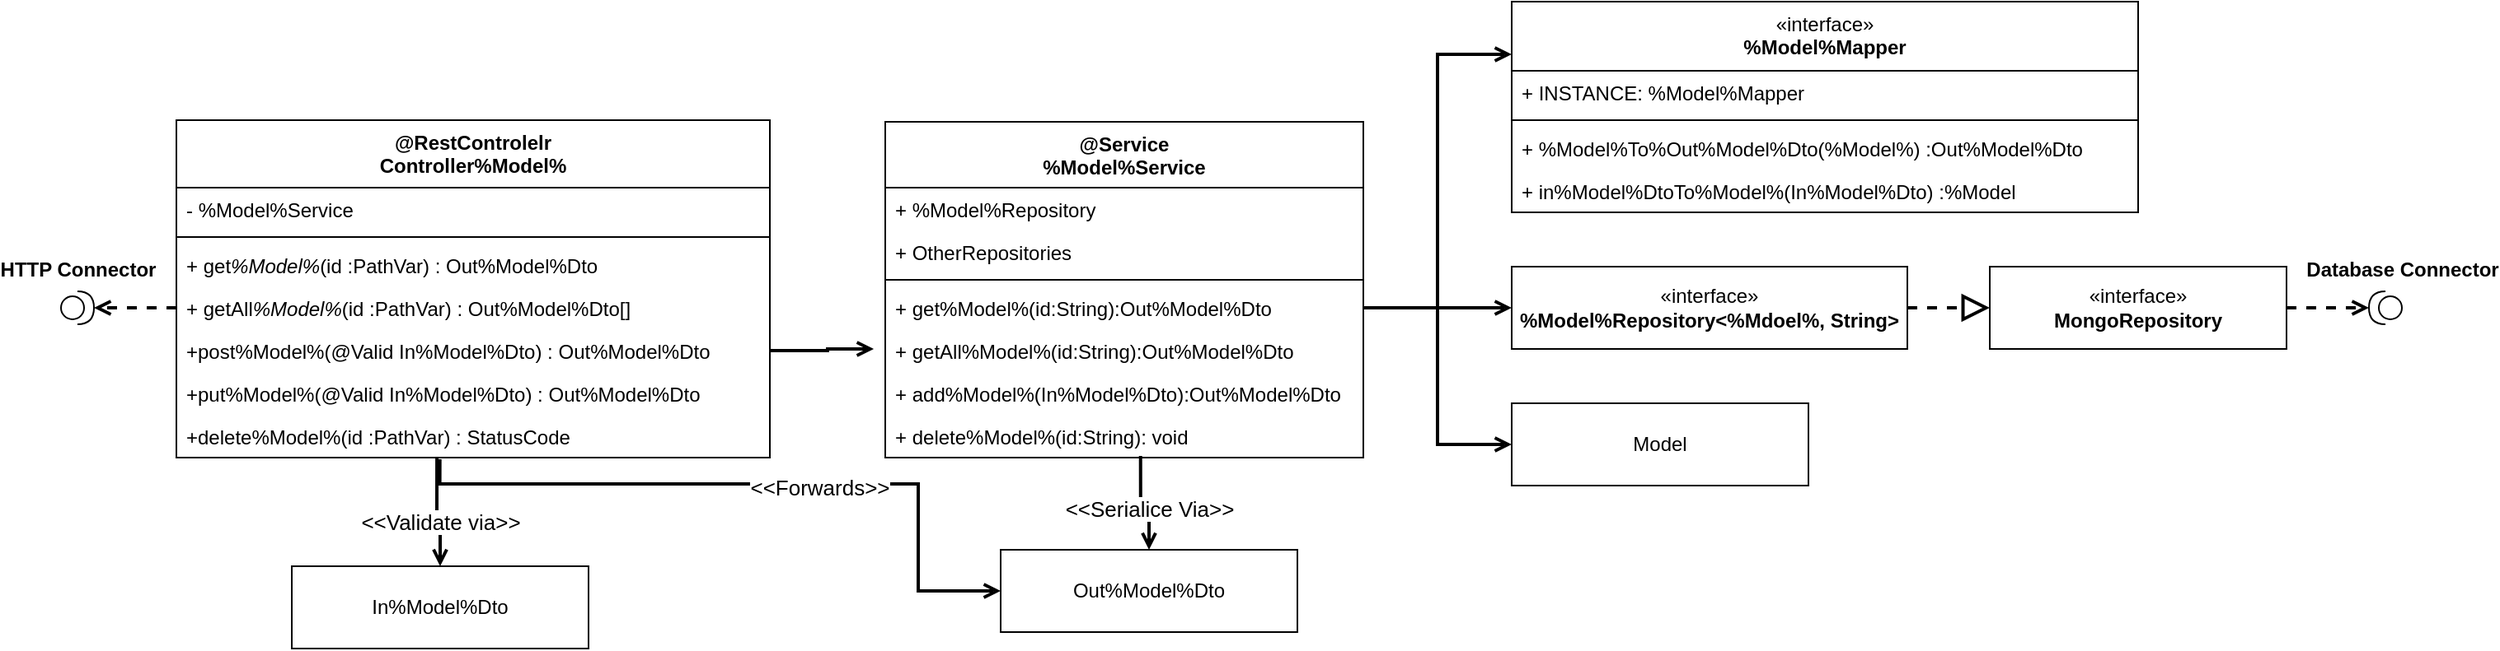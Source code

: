 <mxfile version="27.1.6" pages="2">
  <diagram name="Seite-1" id="ArK8rCzS6DqzQXWjPLjL">
    <mxGraphModel dx="2239" dy="769" grid="1" gridSize="10" guides="1" tooltips="1" connect="1" arrows="1" fold="1" page="1" pageScale="1" pageWidth="827" pageHeight="1169" math="0" shadow="0">
      <root>
        <mxCell id="0" />
        <mxCell id="1" parent="0" />
        <mxCell id="41NWjR0-9g-0S3QR88WD-5" value="@RestControlelr&lt;br&gt;Controller%Model%" style="swimlane;fontStyle=1;align=center;verticalAlign=top;childLayout=stackLayout;horizontal=1;startSize=41;horizontalStack=0;resizeParent=1;resizeParentMax=0;resizeLast=0;collapsible=1;marginBottom=0;whiteSpace=wrap;html=1;" vertex="1" parent="1">
          <mxGeometry x="90" y="139" width="360" height="205" as="geometry" />
        </mxCell>
        <mxCell id="41NWjR0-9g-0S3QR88WD-6" value="- %Model%Service" style="text;strokeColor=none;fillColor=none;align=left;verticalAlign=top;spacingLeft=4;spacingRight=4;overflow=hidden;rotatable=0;points=[[0,0.5],[1,0.5]];portConstraint=eastwest;whiteSpace=wrap;html=1;" vertex="1" parent="41NWjR0-9g-0S3QR88WD-5">
          <mxGeometry y="41" width="360" height="26" as="geometry" />
        </mxCell>
        <mxCell id="41NWjR0-9g-0S3QR88WD-7" value="" style="line;strokeWidth=1;fillColor=none;align=left;verticalAlign=middle;spacingTop=-1;spacingLeft=3;spacingRight=3;rotatable=0;labelPosition=right;points=[];portConstraint=eastwest;strokeColor=inherit;" vertex="1" parent="41NWjR0-9g-0S3QR88WD-5">
          <mxGeometry y="67" width="360" height="8" as="geometry" />
        </mxCell>
        <mxCell id="41NWjR0-9g-0S3QR88WD-8" value="+ get&lt;span style=&quot;text-align: center;&quot;&gt;&lt;i&gt;%Model%&lt;/i&gt;(id :PathVar) : Out%Model%Dto&lt;/span&gt;&lt;div&gt;&lt;br&gt;&lt;/div&gt;" style="text;strokeColor=none;fillColor=none;align=left;verticalAlign=top;spacingLeft=4;spacingRight=4;overflow=hidden;rotatable=0;points=[[0,0.5],[1,0.5]];portConstraint=eastwest;whiteSpace=wrap;html=1;" vertex="1" parent="41NWjR0-9g-0S3QR88WD-5">
          <mxGeometry y="75" width="360" height="26" as="geometry" />
        </mxCell>
        <mxCell id="41NWjR0-9g-0S3QR88WD-12" value="+ getAll&lt;span style=&quot;text-align: center;&quot;&gt;&lt;i&gt;%Model%&lt;/i&gt;(id :PathVar) : Out%Model%Dto[]&lt;/span&gt;&lt;div&gt;&lt;br&gt;&lt;/div&gt;" style="text;strokeColor=none;fillColor=none;align=left;verticalAlign=top;spacingLeft=4;spacingRight=4;overflow=hidden;rotatable=0;points=[[0,0.5],[1,0.5]];portConstraint=eastwest;whiteSpace=wrap;html=1;" vertex="1" parent="41NWjR0-9g-0S3QR88WD-5">
          <mxGeometry y="101" width="360" height="26" as="geometry" />
        </mxCell>
        <mxCell id="41NWjR0-9g-0S3QR88WD-11" value="+post%Model%(@Valid In%Model%Dto) :&amp;nbsp;&lt;span style=&quot;text-align: center;&quot;&gt;Out%Model%Dto&lt;/span&gt;" style="text;strokeColor=none;fillColor=none;align=left;verticalAlign=top;spacingLeft=4;spacingRight=4;overflow=hidden;rotatable=0;points=[[0,0.5],[1,0.5]];portConstraint=eastwest;whiteSpace=wrap;html=1;" vertex="1" parent="41NWjR0-9g-0S3QR88WD-5">
          <mxGeometry y="127" width="360" height="26" as="geometry" />
        </mxCell>
        <mxCell id="41NWjR0-9g-0S3QR88WD-9" value="+put%Model%(@Valid In%Model%Dto) :&amp;nbsp;&lt;span style=&quot;text-align: center;&quot;&gt;Out%Model%Dto&lt;/span&gt;" style="text;strokeColor=none;fillColor=none;align=left;verticalAlign=top;spacingLeft=4;spacingRight=4;overflow=hidden;rotatable=0;points=[[0,0.5],[1,0.5]];portConstraint=eastwest;whiteSpace=wrap;html=1;" vertex="1" parent="41NWjR0-9g-0S3QR88WD-5">
          <mxGeometry y="153" width="360" height="26" as="geometry" />
        </mxCell>
        <mxCell id="41NWjR0-9g-0S3QR88WD-10" value="+delete%Model%(id :PathVar) :&amp;nbsp;&lt;span style=&quot;text-align: center;&quot;&gt;StatusCode&lt;/span&gt;" style="text;strokeColor=none;fillColor=none;align=left;verticalAlign=top;spacingLeft=4;spacingRight=4;overflow=hidden;rotatable=0;points=[[0,0.5],[1,0.5]];portConstraint=eastwest;whiteSpace=wrap;html=1;" vertex="1" parent="41NWjR0-9g-0S3QR88WD-5">
          <mxGeometry y="179" width="360" height="26" as="geometry" />
        </mxCell>
        <mxCell id="41NWjR0-9g-0S3QR88WD-13" value="@Service&lt;br&gt;%Model%Service" style="swimlane;fontStyle=1;align=center;verticalAlign=top;childLayout=stackLayout;horizontal=1;startSize=40;horizontalStack=0;resizeParent=1;resizeParentMax=0;resizeLast=0;collapsible=1;marginBottom=0;whiteSpace=wrap;html=1;" vertex="1" parent="1">
          <mxGeometry x="520" y="140" width="290" height="204" as="geometry" />
        </mxCell>
        <mxCell id="41NWjR0-9g-0S3QR88WD-14" value="+ %Model%Repository" style="text;strokeColor=none;fillColor=none;align=left;verticalAlign=top;spacingLeft=4;spacingRight=4;overflow=hidden;rotatable=0;points=[[0,0.5],[1,0.5]];portConstraint=eastwest;whiteSpace=wrap;html=1;" vertex="1" parent="41NWjR0-9g-0S3QR88WD-13">
          <mxGeometry y="40" width="290" height="26" as="geometry" />
        </mxCell>
        <mxCell id="41NWjR0-9g-0S3QR88WD-18" value="+ OtherRepositories" style="text;strokeColor=none;fillColor=none;align=left;verticalAlign=top;spacingLeft=4;spacingRight=4;overflow=hidden;rotatable=0;points=[[0,0.5],[1,0.5]];portConstraint=eastwest;whiteSpace=wrap;html=1;" vertex="1" parent="41NWjR0-9g-0S3QR88WD-13">
          <mxGeometry y="66" width="290" height="26" as="geometry" />
        </mxCell>
        <mxCell id="41NWjR0-9g-0S3QR88WD-15" value="" style="line;strokeWidth=1;fillColor=none;align=left;verticalAlign=middle;spacingTop=-1;spacingLeft=3;spacingRight=3;rotatable=0;labelPosition=right;points=[];portConstraint=eastwest;strokeColor=inherit;" vertex="1" parent="41NWjR0-9g-0S3QR88WD-13">
          <mxGeometry y="92" width="290" height="8" as="geometry" />
        </mxCell>
        <mxCell id="41NWjR0-9g-0S3QR88WD-16" value="+ get%Model%(id:String):&lt;span style=&quot;text-align: center;&quot;&gt;Out%Model%Dto&lt;/span&gt;" style="text;strokeColor=none;fillColor=none;align=left;verticalAlign=top;spacingLeft=4;spacingRight=4;overflow=hidden;rotatable=0;points=[[0,0.5],[1,0.5]];portConstraint=eastwest;whiteSpace=wrap;html=1;" vertex="1" parent="41NWjR0-9g-0S3QR88WD-13">
          <mxGeometry y="100" width="290" height="26" as="geometry" />
        </mxCell>
        <mxCell id="41NWjR0-9g-0S3QR88WD-20" value="+ getAll%Model%(id:String):&lt;span style=&quot;text-align: center;&quot;&gt;Out%Model%Dto&lt;/span&gt;" style="text;strokeColor=none;fillColor=none;align=left;verticalAlign=top;spacingLeft=4;spacingRight=4;overflow=hidden;rotatable=0;points=[[0,0.5],[1,0.5]];portConstraint=eastwest;whiteSpace=wrap;html=1;" vertex="1" parent="41NWjR0-9g-0S3QR88WD-13">
          <mxGeometry y="126" width="290" height="26" as="geometry" />
        </mxCell>
        <mxCell id="41NWjR0-9g-0S3QR88WD-19" value="+ add%Model%(In%Model%Dto):&lt;span style=&quot;text-align: center;&quot;&gt;Out%Model%Dto&lt;/span&gt;" style="text;strokeColor=none;fillColor=none;align=left;verticalAlign=top;spacingLeft=4;spacingRight=4;overflow=hidden;rotatable=0;points=[[0,0.5],[1,0.5]];portConstraint=eastwest;whiteSpace=wrap;html=1;" vertex="1" parent="41NWjR0-9g-0S3QR88WD-13">
          <mxGeometry y="152" width="290" height="26" as="geometry" />
        </mxCell>
        <mxCell id="41NWjR0-9g-0S3QR88WD-22" value="+ delete%Model%(id:String): void" style="text;strokeColor=none;fillColor=none;align=left;verticalAlign=top;spacingLeft=4;spacingRight=4;overflow=hidden;rotatable=0;points=[[0,0.5],[1,0.5]];portConstraint=eastwest;whiteSpace=wrap;html=1;" vertex="1" parent="41NWjR0-9g-0S3QR88WD-13">
          <mxGeometry y="178" width="290" height="26" as="geometry" />
        </mxCell>
        <mxCell id="41NWjR0-9g-0S3QR88WD-24" value="&lt;span style=&quot;font-weight: 400;&quot;&gt;«interface»&lt;/span&gt;&lt;br style=&quot;font-weight: 400;&quot;&gt;%Model%Mapper" style="swimlane;fontStyle=1;align=center;verticalAlign=top;childLayout=stackLayout;horizontal=1;startSize=42;horizontalStack=0;resizeParent=1;resizeParentMax=0;resizeLast=0;collapsible=1;marginBottom=0;whiteSpace=wrap;html=1;" vertex="1" parent="1">
          <mxGeometry x="900" y="67" width="380" height="128" as="geometry" />
        </mxCell>
        <mxCell id="41NWjR0-9g-0S3QR88WD-25" value="+ INSTANCE: %Model%Mapper" style="text;strokeColor=none;fillColor=none;align=left;verticalAlign=top;spacingLeft=4;spacingRight=4;overflow=hidden;rotatable=0;points=[[0,0.5],[1,0.5]];portConstraint=eastwest;whiteSpace=wrap;html=1;" vertex="1" parent="41NWjR0-9g-0S3QR88WD-24">
          <mxGeometry y="42" width="380" height="26" as="geometry" />
        </mxCell>
        <mxCell id="41NWjR0-9g-0S3QR88WD-26" value="" style="line;strokeWidth=1;fillColor=none;align=left;verticalAlign=middle;spacingTop=-1;spacingLeft=3;spacingRight=3;rotatable=0;labelPosition=right;points=[];portConstraint=eastwest;strokeColor=inherit;" vertex="1" parent="41NWjR0-9g-0S3QR88WD-24">
          <mxGeometry y="68" width="380" height="8" as="geometry" />
        </mxCell>
        <mxCell id="41NWjR0-9g-0S3QR88WD-27" value="+ %Model%To%Out%Model%Dto(%Model%) :Out%Model%Dto" style="text;strokeColor=none;fillColor=none;align=left;verticalAlign=top;spacingLeft=4;spacingRight=4;overflow=hidden;rotatable=0;points=[[0,0.5],[1,0.5]];portConstraint=eastwest;whiteSpace=wrap;html=1;" vertex="1" parent="41NWjR0-9g-0S3QR88WD-24">
          <mxGeometry y="76" width="380" height="26" as="geometry" />
        </mxCell>
        <mxCell id="41NWjR0-9g-0S3QR88WD-28" value="+ in%Model%DtoTo%Model%(In%Model%Dto) :%Model" style="text;strokeColor=none;fillColor=none;align=left;verticalAlign=top;spacingLeft=4;spacingRight=4;overflow=hidden;rotatable=0;points=[[0,0.5],[1,0.5]];portConstraint=eastwest;whiteSpace=wrap;html=1;" vertex="1" parent="41NWjR0-9g-0S3QR88WD-24">
          <mxGeometry y="102" width="380" height="26" as="geometry" />
        </mxCell>
        <mxCell id="41NWjR0-9g-0S3QR88WD-29" value="«interface»&lt;br&gt;&lt;b&gt;%Model%Repository&amp;lt;%Mdoel%, String&amp;gt;&lt;/b&gt;" style="html=1;whiteSpace=wrap;" vertex="1" parent="1">
          <mxGeometry x="900" y="228" width="240" height="50" as="geometry" />
        </mxCell>
        <mxCell id="41NWjR0-9g-0S3QR88WD-30" value="«interface»&lt;br&gt;&lt;b&gt;MongoRepository&lt;/b&gt;" style="html=1;whiteSpace=wrap;" vertex="1" parent="1">
          <mxGeometry x="1190" y="228" width="180" height="50" as="geometry" />
        </mxCell>
        <mxCell id="41NWjR0-9g-0S3QR88WD-31" value="Model" style="html=1;whiteSpace=wrap;" vertex="1" parent="1">
          <mxGeometry x="900" y="311" width="180" height="50" as="geometry" />
        </mxCell>
        <mxCell id="41NWjR0-9g-0S3QR88WD-32" style="edgeStyle=orthogonalEdgeStyle;rounded=0;orthogonalLoop=1;jettySize=auto;html=1;exitX=1;exitY=0.5;exitDx=0;exitDy=0;entryX=-0.024;entryY=0.462;entryDx=0;entryDy=0;entryPerimeter=0;strokeWidth=2;endArrow=open;endFill=0;" edge="1" parent="1" source="41NWjR0-9g-0S3QR88WD-11" target="41NWjR0-9g-0S3QR88WD-20">
          <mxGeometry relative="1" as="geometry" />
        </mxCell>
        <mxCell id="41NWjR0-9g-0S3QR88WD-33" style="edgeStyle=orthogonalEdgeStyle;rounded=0;orthogonalLoop=1;jettySize=auto;html=1;exitX=1;exitY=0.5;exitDx=0;exitDy=0;entryX=0;entryY=0.25;entryDx=0;entryDy=0;strokeWidth=2;endArrow=open;endFill=0;" edge="1" parent="1" source="41NWjR0-9g-0S3QR88WD-16" target="41NWjR0-9g-0S3QR88WD-24">
          <mxGeometry relative="1" as="geometry">
            <mxPoint x="490" y="260" as="sourcePoint" />
            <mxPoint x="553" y="260" as="targetPoint" />
          </mxGeometry>
        </mxCell>
        <mxCell id="41NWjR0-9g-0S3QR88WD-34" style="edgeStyle=orthogonalEdgeStyle;rounded=0;orthogonalLoop=1;jettySize=auto;html=1;exitX=1;exitY=0.5;exitDx=0;exitDy=0;entryX=0;entryY=0.5;entryDx=0;entryDy=0;strokeWidth=2;endArrow=open;endFill=0;" edge="1" parent="1" source="41NWjR0-9g-0S3QR88WD-16" target="41NWjR0-9g-0S3QR88WD-29">
          <mxGeometry relative="1" as="geometry" />
        </mxCell>
        <mxCell id="41NWjR0-9g-0S3QR88WD-35" style="edgeStyle=orthogonalEdgeStyle;rounded=0;orthogonalLoop=1;jettySize=auto;html=1;exitX=1;exitY=0.5;exitDx=0;exitDy=0;entryX=0;entryY=0.5;entryDx=0;entryDy=0;strokeWidth=2;endArrow=open;endFill=0;" edge="1" parent="1" source="41NWjR0-9g-0S3QR88WD-16" target="41NWjR0-9g-0S3QR88WD-31">
          <mxGeometry relative="1" as="geometry" />
        </mxCell>
        <mxCell id="41NWjR0-9g-0S3QR88WD-37" value="" style="endArrow=block;dashed=1;endFill=0;endSize=12;html=1;rounded=0;entryX=0;entryY=0.5;entryDx=0;entryDy=0;exitX=1;exitY=0.5;exitDx=0;exitDy=0;strokeWidth=2;" edge="1" parent="1" source="41NWjR0-9g-0S3QR88WD-29" target="41NWjR0-9g-0S3QR88WD-30">
          <mxGeometry width="160" relative="1" as="geometry">
            <mxPoint x="700" y="194" as="sourcePoint" />
            <mxPoint x="860" y="194" as="targetPoint" />
          </mxGeometry>
        </mxCell>
        <mxCell id="41NWjR0-9g-0S3QR88WD-39" value="In%Model%Dto" style="html=1;whiteSpace=wrap;" vertex="1" parent="1">
          <mxGeometry x="160" y="410" width="180" height="50" as="geometry" />
        </mxCell>
        <mxCell id="41NWjR0-9g-0S3QR88WD-40" value="Out%Model%Dto" style="html=1;whiteSpace=wrap;" vertex="1" parent="1">
          <mxGeometry x="590" y="400" width="180" height="50" as="geometry" />
        </mxCell>
        <mxCell id="41NWjR0-9g-0S3QR88WD-41" style="edgeStyle=orthogonalEdgeStyle;rounded=0;orthogonalLoop=1;jettySize=auto;html=1;exitX=0.439;exitY=1;exitDx=0;exitDy=0;entryX=0.5;entryY=0;entryDx=0;entryDy=0;strokeWidth=2;endArrow=open;endFill=0;exitPerimeter=0;" edge="1" parent="1" source="41NWjR0-9g-0S3QR88WD-10" target="41NWjR0-9g-0S3QR88WD-39">
          <mxGeometry relative="1" as="geometry">
            <mxPoint x="460" y="290" as="sourcePoint" />
            <mxPoint x="523" y="290" as="targetPoint" />
          </mxGeometry>
        </mxCell>
        <mxCell id="41NWjR0-9g-0S3QR88WD-42" value="&lt;font style=&quot;font-size: 13px;&quot;&gt;&amp;lt;&amp;lt;Validate via&amp;gt;&amp;gt;&lt;/font&gt;" style="edgeLabel;html=1;align=center;verticalAlign=middle;resizable=0;points=[];" vertex="1" connectable="0" parent="41NWjR0-9g-0S3QR88WD-41">
          <mxGeometry x="0.162" y="-1" relative="1" as="geometry">
            <mxPoint x="1" y="1" as="offset" />
          </mxGeometry>
        </mxCell>
        <mxCell id="41NWjR0-9g-0S3QR88WD-44" style="edgeStyle=orthogonalEdgeStyle;rounded=0;orthogonalLoop=1;jettySize=auto;html=1;exitX=0.534;exitY=0.962;exitDx=0;exitDy=0;entryX=0.5;entryY=0;entryDx=0;entryDy=0;strokeWidth=2;endArrow=open;endFill=0;exitPerimeter=0;" edge="1" parent="1" source="41NWjR0-9g-0S3QR88WD-22" target="41NWjR0-9g-0S3QR88WD-40">
          <mxGeometry relative="1" as="geometry">
            <mxPoint x="240" y="350" as="sourcePoint" />
            <mxPoint x="242" y="431" as="targetPoint" />
          </mxGeometry>
        </mxCell>
        <mxCell id="41NWjR0-9g-0S3QR88WD-45" value="&lt;font style=&quot;font-size: 13px;&quot;&gt;&amp;lt;&amp;lt;Serialice Via&amp;gt;&amp;gt;&lt;/font&gt;" style="edgeLabel;html=1;align=center;verticalAlign=middle;resizable=0;points=[];" vertex="1" connectable="0" parent="41NWjR0-9g-0S3QR88WD-44">
          <mxGeometry x="0.162" y="-1" relative="1" as="geometry">
            <mxPoint x="1" y="1" as="offset" />
          </mxGeometry>
        </mxCell>
        <mxCell id="41NWjR0-9g-0S3QR88WD-46" style="edgeStyle=orthogonalEdgeStyle;rounded=0;orthogonalLoop=1;jettySize=auto;html=1;exitX=0.444;exitY=1.038;exitDx=0;exitDy=0;entryX=0;entryY=0.5;entryDx=0;entryDy=0;strokeWidth=2;endArrow=open;endFill=0;exitPerimeter=0;" edge="1" parent="1" source="41NWjR0-9g-0S3QR88WD-10" target="41NWjR0-9g-0S3QR88WD-40">
          <mxGeometry relative="1" as="geometry">
            <mxPoint x="260" y="360" as="sourcePoint" />
            <mxPoint x="262" y="441" as="targetPoint" />
            <Array as="points">
              <mxPoint x="250" y="360" />
              <mxPoint x="540" y="360" />
              <mxPoint x="540" y="425" />
            </Array>
          </mxGeometry>
        </mxCell>
        <mxCell id="41NWjR0-9g-0S3QR88WD-47" value="&lt;font style=&quot;font-size: 13px;&quot;&gt;&amp;lt;&amp;lt;Forwards&amp;gt;&amp;gt;&lt;/font&gt;" style="edgeLabel;html=1;align=center;verticalAlign=middle;resizable=0;points=[];" vertex="1" connectable="0" parent="41NWjR0-9g-0S3QR88WD-46">
          <mxGeometry x="0.162" y="-1" relative="1" as="geometry">
            <mxPoint x="1" y="1" as="offset" />
          </mxGeometry>
        </mxCell>
        <mxCell id="41NWjR0-9g-0S3QR88WD-53" value="" style="shape=providedRequiredInterface;html=1;verticalLabelPosition=bottom;sketch=0;rotation=-180;" vertex="1" parent="1">
          <mxGeometry x="1420" y="243" width="20" height="20" as="geometry" />
        </mxCell>
        <mxCell id="41NWjR0-9g-0S3QR88WD-54" style="edgeStyle=orthogonalEdgeStyle;rounded=0;orthogonalLoop=1;jettySize=auto;html=1;exitX=1;exitY=0.5;exitDx=0;exitDy=0;entryX=1;entryY=0.5;entryDx=0;entryDy=0;entryPerimeter=0;dashed=1;strokeWidth=2;endArrow=open;endFill=0;" edge="1" parent="1" source="41NWjR0-9g-0S3QR88WD-30" target="41NWjR0-9g-0S3QR88WD-53">
          <mxGeometry relative="1" as="geometry" />
        </mxCell>
        <mxCell id="41NWjR0-9g-0S3QR88WD-55" value="Database Connector" style="text;align=center;fontStyle=1;verticalAlign=middle;spacingLeft=3;spacingRight=3;strokeColor=none;rotatable=0;points=[[0,0.5],[1,0.5]];portConstraint=eastwest;html=1;" vertex="1" parent="1">
          <mxGeometry x="1400" y="217" width="80" height="26" as="geometry" />
        </mxCell>
        <mxCell id="41NWjR0-9g-0S3QR88WD-56" value="" style="shape=providedRequiredInterface;html=1;verticalLabelPosition=bottom;sketch=0;rotation=0;" vertex="1" parent="1">
          <mxGeometry x="20" y="243" width="20" height="20" as="geometry" />
        </mxCell>
        <mxCell id="41NWjR0-9g-0S3QR88WD-57" value="HTTP Connector" style="text;align=center;fontStyle=1;verticalAlign=middle;spacingLeft=3;spacingRight=3;strokeColor=none;rotatable=0;points=[[0,0.5],[1,0.5]];portConstraint=eastwest;html=1;" vertex="1" parent="1">
          <mxGeometry x="-10" y="217" width="80" height="26" as="geometry" />
        </mxCell>
        <mxCell id="41NWjR0-9g-0S3QR88WD-58" style="edgeStyle=orthogonalEdgeStyle;rounded=0;orthogonalLoop=1;jettySize=auto;html=1;exitX=0;exitY=0.5;exitDx=0;exitDy=0;entryX=1;entryY=0.5;entryDx=0;entryDy=0;entryPerimeter=0;endArrow=open;endFill=0;dashed=1;strokeWidth=2;" edge="1" parent="1" source="41NWjR0-9g-0S3QR88WD-12" target="41NWjR0-9g-0S3QR88WD-56">
          <mxGeometry relative="1" as="geometry" />
        </mxCell>
      </root>
    </mxGraphModel>
  </diagram>
  <diagram id="ePeiZ-JGUWB_6BRHp90w" name="Seite-2">
    <mxGraphModel dx="807" dy="439" grid="1" gridSize="10" guides="1" tooltips="1" connect="1" arrows="1" fold="1" page="1" pageScale="1" pageWidth="827" pageHeight="1169" math="0" shadow="0">
      <root>
        <mxCell id="0" />
        <mxCell id="1" parent="0" />
        <mxCell id="4lYmJaAoLq6aiVIMVI79-1" value="Page" style="swimlane;fontStyle=1;align=center;verticalAlign=top;childLayout=stackLayout;horizontal=1;startSize=26;horizontalStack=0;resizeParent=1;resizeParentMax=0;resizeLast=0;collapsible=1;marginBottom=0;whiteSpace=wrap;html=1;" vertex="1" parent="1">
          <mxGeometry x="40" y="200" width="250" height="190" as="geometry" />
        </mxCell>
        <mxCell id="4lYmJaAoLq6aiVIMVI79-2" value="+ const vars" style="text;strokeColor=none;fillColor=none;align=left;verticalAlign=top;spacingLeft=4;spacingRight=4;overflow=hidden;rotatable=0;points=[[0,0.5],[1,0.5]];portConstraint=eastwest;whiteSpace=wrap;html=1;" vertex="1" parent="4lYmJaAoLq6aiVIMVI79-1">
          <mxGeometry y="26" width="250" height="26" as="geometry" />
        </mxCell>
        <mxCell id="4lYmJaAoLq6aiVIMVI79-7" value="+ %Components% []" style="text;strokeColor=none;fillColor=none;align=left;verticalAlign=top;spacingLeft=4;spacingRight=4;overflow=hidden;rotatable=0;points=[[0,0.5],[1,0.5]];portConstraint=eastwest;whiteSpace=wrap;html=1;" vertex="1" parent="4lYmJaAoLq6aiVIMVI79-1">
          <mxGeometry y="52" width="250" height="26" as="geometry" />
        </mxCell>
        <mxCell id="4lYmJaAoLq6aiVIMVI79-3" value="" style="line;strokeWidth=1;fillColor=none;align=left;verticalAlign=middle;spacingTop=-1;spacingLeft=3;spacingRight=3;rotatable=0;labelPosition=right;points=[];portConstraint=eastwest;strokeColor=inherit;" vertex="1" parent="4lYmJaAoLq6aiVIMVI79-1">
          <mxGeometry y="78" width="250" height="8" as="geometry" />
        </mxCell>
        <mxCell id="4lYmJaAoLq6aiVIMVI79-4" value="+ Page(): html" style="text;strokeColor=none;fillColor=none;align=left;verticalAlign=top;spacingLeft=4;spacingRight=4;overflow=hidden;rotatable=0;points=[[0,0.5],[1,0.5]];portConstraint=eastwest;whiteSpace=wrap;html=1;" vertex="1" parent="4lYmJaAoLq6aiVIMVI79-1">
          <mxGeometry y="86" width="250" height="26" as="geometry" />
        </mxCell>
        <mxCell id="4lYmJaAoLq6aiVIMVI79-19" value="+useEffect()" style="text;strokeColor=none;fillColor=none;align=left;verticalAlign=top;spacingLeft=4;spacingRight=4;overflow=hidden;rotatable=0;points=[[0,0.5],[1,0.5]];portConstraint=eastwest;whiteSpace=wrap;html=1;" vertex="1" parent="4lYmJaAoLq6aiVIMVI79-1">
          <mxGeometry y="112" width="250" height="26" as="geometry" />
        </mxCell>
        <mxCell id="4lYmJaAoLq6aiVIMVI79-20" value="+fetch%Components%()" style="text;strokeColor=none;fillColor=none;align=left;verticalAlign=top;spacingLeft=4;spacingRight=4;overflow=hidden;rotatable=0;points=[[0,0.5],[1,0.5]];portConstraint=eastwest;whiteSpace=wrap;html=1;" vertex="1" parent="4lYmJaAoLq6aiVIMVI79-1">
          <mxGeometry y="138" width="250" height="26" as="geometry" />
        </mxCell>
        <mxCell id="4lYmJaAoLq6aiVIMVI79-22" value="+handleComponentUpdate(%Component%)" style="text;strokeColor=none;fillColor=none;align=left;verticalAlign=top;spacingLeft=4;spacingRight=4;overflow=hidden;rotatable=0;points=[[0,0.5],[1,0.5]];portConstraint=eastwest;whiteSpace=wrap;html=1;" vertex="1" parent="4lYmJaAoLq6aiVIMVI79-1">
          <mxGeometry y="164" width="250" height="26" as="geometry" />
        </mxCell>
        <mxCell id="4lYmJaAoLq6aiVIMVI79-9" value="Component" style="swimlane;fontStyle=1;align=center;verticalAlign=top;childLayout=stackLayout;horizontal=1;startSize=26;horizontalStack=0;resizeParent=1;resizeParentMax=0;resizeLast=0;collapsible=1;marginBottom=0;whiteSpace=wrap;html=1;" vertex="1" parent="1">
          <mxGeometry x="380" y="200" width="260" height="190" as="geometry" />
        </mxCell>
        <mxCell id="4lYmJaAoLq6aiVIMVI79-10" value="+ const vars" style="text;strokeColor=none;fillColor=none;align=left;verticalAlign=top;spacingLeft=4;spacingRight=4;overflow=hidden;rotatable=0;points=[[0,0.5],[1,0.5]];portConstraint=eastwest;whiteSpace=wrap;html=1;" vertex="1" parent="4lYmJaAoLq6aiVIMVI79-9">
          <mxGeometry y="26" width="260" height="26" as="geometry" />
        </mxCell>
        <mxCell id="4lYmJaAoLq6aiVIMVI79-12" value="+ %Components% []" style="text;strokeColor=none;fillColor=none;align=left;verticalAlign=top;spacingLeft=4;spacingRight=4;overflow=hidden;rotatable=0;points=[[0,0.5],[1,0.5]];portConstraint=eastwest;whiteSpace=wrap;html=1;" vertex="1" parent="4lYmJaAoLq6aiVIMVI79-9">
          <mxGeometry y="52" width="260" height="26" as="geometry" />
        </mxCell>
        <mxCell id="4lYmJaAoLq6aiVIMVI79-13" value="" style="line;strokeWidth=1;fillColor=none;align=left;verticalAlign=middle;spacingTop=-1;spacingLeft=3;spacingRight=3;rotatable=0;labelPosition=right;points=[];portConstraint=eastwest;strokeColor=inherit;" vertex="1" parent="4lYmJaAoLq6aiVIMVI79-9">
          <mxGeometry y="78" width="260" height="8" as="geometry" />
        </mxCell>
        <mxCell id="4lYmJaAoLq6aiVIMVI79-14" value="+ Page(): html" style="text;strokeColor=none;fillColor=none;align=left;verticalAlign=top;spacingLeft=4;spacingRight=4;overflow=hidden;rotatable=0;points=[[0,0.5],[1,0.5]];portConstraint=eastwest;whiteSpace=wrap;html=1;" vertex="1" parent="4lYmJaAoLq6aiVIMVI79-9">
          <mxGeometry y="86" width="260" height="26" as="geometry" />
        </mxCell>
        <mxCell id="4lYmJaAoLq6aiVIMVI79-23" value="+ useEffect()" style="text;strokeColor=none;fillColor=none;align=left;verticalAlign=top;spacingLeft=4;spacingRight=4;overflow=hidden;rotatable=0;points=[[0,0.5],[1,0.5]];portConstraint=eastwest;whiteSpace=wrap;html=1;" vertex="1" parent="4lYmJaAoLq6aiVIMVI79-9">
          <mxGeometry y="112" width="260" height="26" as="geometry" />
        </mxCell>
        <mxCell id="4lYmJaAoLq6aiVIMVI79-21" value="+fetch%Components%()" style="text;strokeColor=none;fillColor=none;align=left;verticalAlign=top;spacingLeft=4;spacingRight=4;overflow=hidden;rotatable=0;points=[[0,0.5],[1,0.5]];portConstraint=eastwest;whiteSpace=wrap;html=1;" vertex="1" parent="4lYmJaAoLq6aiVIMVI79-9">
          <mxGeometry y="138" width="260" height="26" as="geometry" />
        </mxCell>
        <mxCell id="4lYmJaAoLq6aiVIMVI79-24" value="+handleComponentUpdate(%Component%)" style="text;strokeColor=none;fillColor=none;align=left;verticalAlign=top;spacingLeft=4;spacingRight=4;overflow=hidden;rotatable=0;points=[[0,0.5],[1,0.5]];portConstraint=eastwest;whiteSpace=wrap;html=1;" vertex="1" parent="4lYmJaAoLq6aiVIMVI79-9">
          <mxGeometry y="164" width="260" height="26" as="geometry" />
        </mxCell>
        <mxCell id="4lYmJaAoLq6aiVIMVI79-26" value="&amp;lt;&amp;lt;update&amp;gt;&amp;gt;" style="endArrow=open;endFill=1;endSize=12;html=1;rounded=0;exitX=0.993;exitY=0.379;exitDx=0;exitDy=0;entryX=1;entryY=0.5;entryDx=0;entryDy=0;exitPerimeter=0;edgeStyle=elbowEdgeStyle;" edge="1" parent="4lYmJaAoLq6aiVIMVI79-9" source="4lYmJaAoLq6aiVIMVI79-23" target="4lYmJaAoLq6aiVIMVI79-24">
          <mxGeometry width="160" relative="1" as="geometry">
            <mxPoint x="50" y="140" as="sourcePoint" />
            <mxPoint x="-40" y="140" as="targetPoint" />
            <Array as="points">
              <mxPoint x="300" y="170" />
            </Array>
          </mxGeometry>
        </mxCell>
        <mxCell id="4lYmJaAoLq6aiVIMVI79-15" value="1" style="endArrow=diamondThin;endFill=1;endSize=24;html=1;rounded=0;entryX=1;entryY=0.5;entryDx=0;entryDy=0;exitX=0;exitY=0.5;exitDx=0;exitDy=0;" edge="1" parent="1">
          <mxGeometry x="0.556" y="-15" width="160" relative="1" as="geometry">
            <mxPoint x="380" y="265" as="sourcePoint" />
            <mxPoint x="290" y="265" as="targetPoint" />
            <mxPoint as="offset" />
          </mxGeometry>
        </mxCell>
        <mxCell id="4lYmJaAoLq6aiVIMVI79-16" value="0 ... *" style="edgeLabel;html=1;align=center;verticalAlign=middle;resizable=0;points=[];" vertex="1" connectable="0" parent="4lYmJaAoLq6aiVIMVI79-15">
          <mxGeometry x="-0.667" y="-3" relative="1" as="geometry">
            <mxPoint x="-2" y="-10" as="offset" />
          </mxGeometry>
        </mxCell>
        <mxCell id="4lYmJaAoLq6aiVIMVI79-25" value="&amp;lt;&amp;lt;update&amp;gt;&amp;gt;" style="endArrow=open;endFill=1;endSize=12;html=1;rounded=0;exitX=0;exitY=0.5;exitDx=0;exitDy=0;entryX=1;entryY=0.5;entryDx=0;entryDy=0;edgeStyle=orthogonalEdgeStyle;" edge="1" parent="1" source="4lYmJaAoLq6aiVIMVI79-23" target="4lYmJaAoLq6aiVIMVI79-20">
          <mxGeometry width="160" relative="1" as="geometry">
            <mxPoint x="300" y="340" as="sourcePoint" />
            <mxPoint x="460" y="340" as="targetPoint" />
          </mxGeometry>
        </mxCell>
        <mxCell id="4lYmJaAoLq6aiVIMVI79-17" value="1" style="endArrow=diamondThin;endFill=1;endSize=24;html=1;rounded=0;entryX=0.988;entryY=-0.203;entryDx=0;entryDy=0;exitX=1;exitY=0.5;exitDx=0;exitDy=0;entryPerimeter=0;edgeStyle=orthogonalEdgeStyle;" edge="1" parent="1">
          <mxGeometry x="0.736" y="-17" width="160" relative="1" as="geometry">
            <mxPoint x="640" y="261.14" as="sourcePoint" />
            <mxPoint x="636.88" y="242.862" as="targetPoint" />
            <mxPoint as="offset" />
            <Array as="points">
              <mxPoint x="690" y="287.14" />
              <mxPoint x="690" y="243.14" />
            </Array>
          </mxGeometry>
        </mxCell>
        <mxCell id="4lYmJaAoLq6aiVIMVI79-18" value="0 ... *" style="edgeLabel;html=1;align=center;verticalAlign=middle;resizable=0;points=[];" vertex="1" connectable="0" parent="4lYmJaAoLq6aiVIMVI79-17">
          <mxGeometry x="-0.667" y="-3" relative="1" as="geometry">
            <mxPoint x="17" y="-12" as="offset" />
          </mxGeometry>
        </mxCell>
      </root>
    </mxGraphModel>
  </diagram>
</mxfile>
